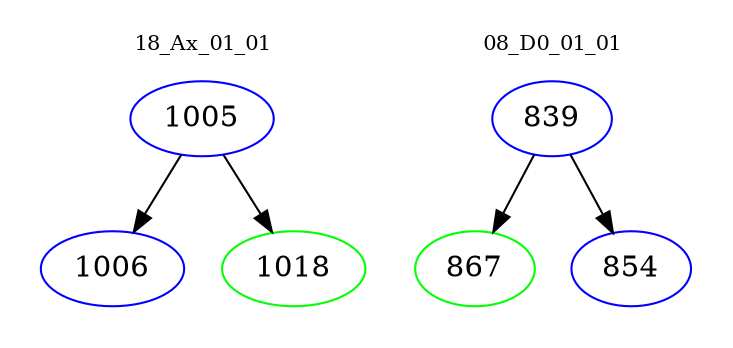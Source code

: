 digraph{
subgraph cluster_0 {
color = white
label = "18_Ax_01_01";
fontsize=10;
T0_1005 [label="1005", color="blue"]
T0_1005 -> T0_1006 [color="black"]
T0_1006 [label="1006", color="blue"]
T0_1005 -> T0_1018 [color="black"]
T0_1018 [label="1018", color="green"]
}
subgraph cluster_1 {
color = white
label = "08_D0_01_01";
fontsize=10;
T1_839 [label="839", color="blue"]
T1_839 -> T1_867 [color="black"]
T1_867 [label="867", color="green"]
T1_839 -> T1_854 [color="black"]
T1_854 [label="854", color="blue"]
}
}
